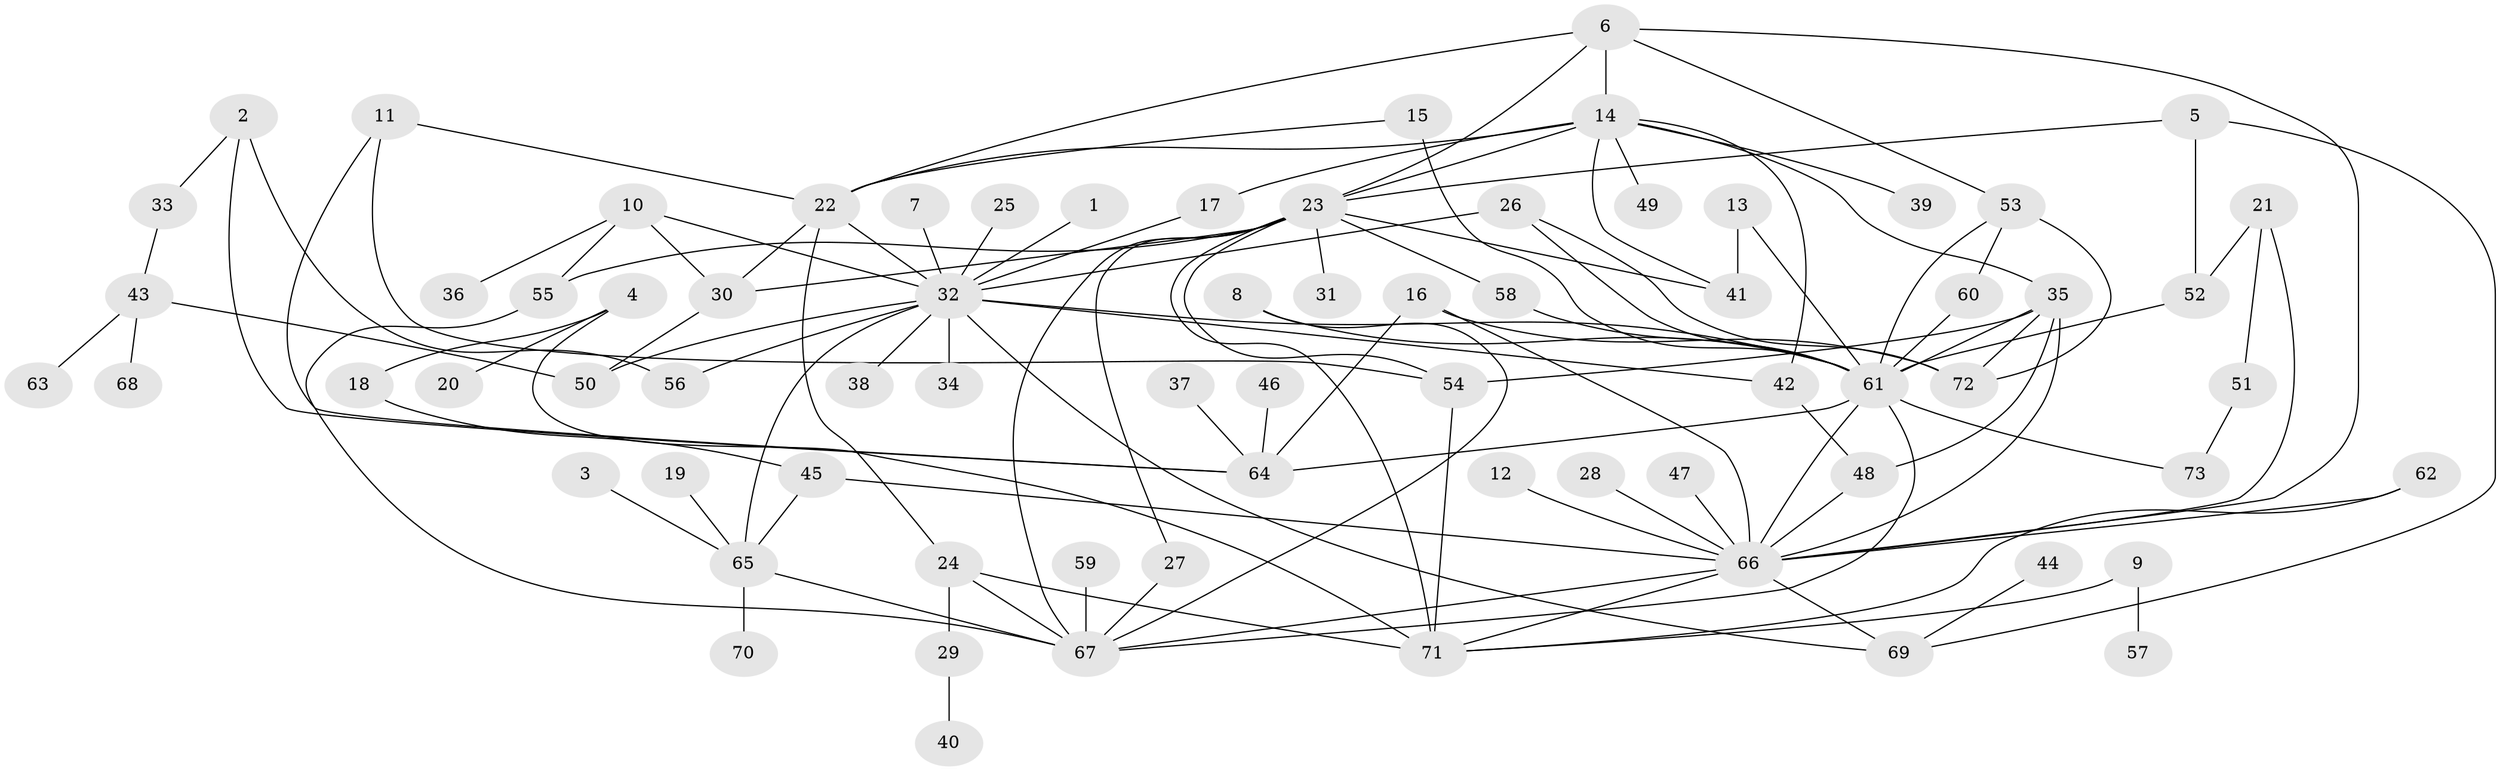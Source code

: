 // original degree distribution, {7: 0.01652892561983471, 11: 0.008264462809917356, 16: 0.01652892561983471, 5: 0.049586776859504134, 9: 0.008264462809917356, 18: 0.008264462809917356, 6: 0.008264462809917356, 14: 0.008264462809917356, 4: 0.049586776859504134, 3: 0.17355371900826447, 1: 0.45454545454545453, 2: 0.18181818181818182, 10: 0.008264462809917356, 8: 0.008264462809917356}
// Generated by graph-tools (version 1.1) at 2025/36/03/04/25 23:36:38]
// undirected, 73 vertices, 119 edges
graph export_dot {
  node [color=gray90,style=filled];
  1;
  2;
  3;
  4;
  5;
  6;
  7;
  8;
  9;
  10;
  11;
  12;
  13;
  14;
  15;
  16;
  17;
  18;
  19;
  20;
  21;
  22;
  23;
  24;
  25;
  26;
  27;
  28;
  29;
  30;
  31;
  32;
  33;
  34;
  35;
  36;
  37;
  38;
  39;
  40;
  41;
  42;
  43;
  44;
  45;
  46;
  47;
  48;
  49;
  50;
  51;
  52;
  53;
  54;
  55;
  56;
  57;
  58;
  59;
  60;
  61;
  62;
  63;
  64;
  65;
  66;
  67;
  68;
  69;
  70;
  71;
  72;
  73;
  1 -- 32 [weight=1.0];
  2 -- 33 [weight=1.0];
  2 -- 56 [weight=1.0];
  2 -- 64 [weight=1.0];
  3 -- 65 [weight=1.0];
  4 -- 18 [weight=1.0];
  4 -- 20 [weight=1.0];
  4 -- 71 [weight=1.0];
  5 -- 23 [weight=1.0];
  5 -- 52 [weight=1.0];
  5 -- 69 [weight=1.0];
  6 -- 14 [weight=1.0];
  6 -- 22 [weight=1.0];
  6 -- 23 [weight=1.0];
  6 -- 53 [weight=1.0];
  6 -- 66 [weight=1.0];
  7 -- 32 [weight=1.0];
  8 -- 61 [weight=1.0];
  8 -- 67 [weight=1.0];
  9 -- 57 [weight=1.0];
  9 -- 71 [weight=1.0];
  10 -- 30 [weight=1.0];
  10 -- 32 [weight=1.0];
  10 -- 36 [weight=1.0];
  10 -- 55 [weight=1.0];
  11 -- 22 [weight=1.0];
  11 -- 54 [weight=1.0];
  11 -- 64 [weight=1.0];
  12 -- 66 [weight=1.0];
  13 -- 41 [weight=1.0];
  13 -- 61 [weight=1.0];
  14 -- 17 [weight=1.0];
  14 -- 22 [weight=1.0];
  14 -- 23 [weight=1.0];
  14 -- 35 [weight=1.0];
  14 -- 39 [weight=1.0];
  14 -- 41 [weight=1.0];
  14 -- 42 [weight=1.0];
  14 -- 49 [weight=1.0];
  15 -- 22 [weight=1.0];
  15 -- 61 [weight=1.0];
  16 -- 64 [weight=1.0];
  16 -- 66 [weight=1.0];
  16 -- 72 [weight=1.0];
  17 -- 32 [weight=1.0];
  18 -- 45 [weight=1.0];
  19 -- 65 [weight=1.0];
  21 -- 51 [weight=1.0];
  21 -- 52 [weight=1.0];
  21 -- 66 [weight=1.0];
  22 -- 24 [weight=1.0];
  22 -- 30 [weight=1.0];
  22 -- 32 [weight=1.0];
  23 -- 27 [weight=1.0];
  23 -- 30 [weight=1.0];
  23 -- 31 [weight=1.0];
  23 -- 41 [weight=1.0];
  23 -- 54 [weight=1.0];
  23 -- 55 [weight=1.0];
  23 -- 58 [weight=1.0];
  23 -- 67 [weight=1.0];
  23 -- 71 [weight=1.0];
  24 -- 29 [weight=1.0];
  24 -- 67 [weight=1.0];
  24 -- 71 [weight=1.0];
  25 -- 32 [weight=1.0];
  26 -- 32 [weight=1.0];
  26 -- 61 [weight=1.0];
  26 -- 72 [weight=1.0];
  27 -- 67 [weight=1.0];
  28 -- 66 [weight=1.0];
  29 -- 40 [weight=1.0];
  30 -- 50 [weight=1.0];
  32 -- 34 [weight=1.0];
  32 -- 38 [weight=1.0];
  32 -- 42 [weight=1.0];
  32 -- 50 [weight=1.0];
  32 -- 56 [weight=1.0];
  32 -- 61 [weight=1.0];
  32 -- 65 [weight=1.0];
  32 -- 69 [weight=1.0];
  33 -- 43 [weight=1.0];
  35 -- 48 [weight=1.0];
  35 -- 54 [weight=1.0];
  35 -- 61 [weight=1.0];
  35 -- 66 [weight=1.0];
  35 -- 72 [weight=1.0];
  37 -- 64 [weight=1.0];
  42 -- 48 [weight=1.0];
  43 -- 50 [weight=1.0];
  43 -- 63 [weight=1.0];
  43 -- 68 [weight=1.0];
  44 -- 69 [weight=1.0];
  45 -- 65 [weight=1.0];
  45 -- 66 [weight=2.0];
  46 -- 64 [weight=1.0];
  47 -- 66 [weight=1.0];
  48 -- 66 [weight=1.0];
  51 -- 73 [weight=1.0];
  52 -- 61 [weight=1.0];
  53 -- 60 [weight=1.0];
  53 -- 61 [weight=1.0];
  53 -- 72 [weight=1.0];
  54 -- 71 [weight=1.0];
  55 -- 67 [weight=1.0];
  58 -- 61 [weight=1.0];
  59 -- 67 [weight=1.0];
  60 -- 61 [weight=1.0];
  61 -- 64 [weight=1.0];
  61 -- 66 [weight=1.0];
  61 -- 67 [weight=1.0];
  61 -- 73 [weight=1.0];
  62 -- 66 [weight=1.0];
  62 -- 71 [weight=1.0];
  65 -- 67 [weight=1.0];
  65 -- 70 [weight=1.0];
  66 -- 67 [weight=1.0];
  66 -- 69 [weight=1.0];
  66 -- 71 [weight=1.0];
}
